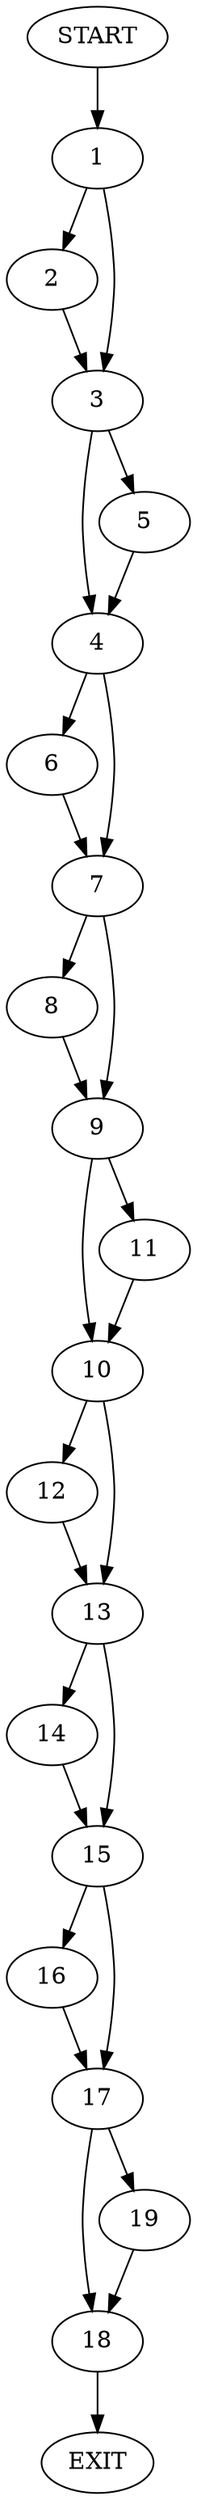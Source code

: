 digraph {
0 [label="START"]
20 [label="EXIT"]
0 -> 1
1 -> 2
1 -> 3
2 -> 3
3 -> 4
3 -> 5
5 -> 4
4 -> 6
4 -> 7
6 -> 7
7 -> 8
7 -> 9
9 -> 10
9 -> 11
8 -> 9
10 -> 12
10 -> 13
11 -> 10
12 -> 13
13 -> 14
13 -> 15
14 -> 15
15 -> 16
15 -> 17
17 -> 18
17 -> 19
16 -> 17
19 -> 18
18 -> 20
}
